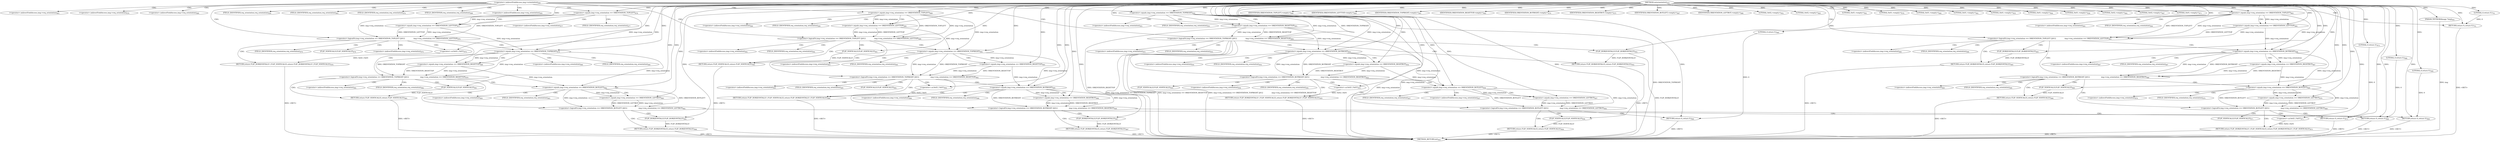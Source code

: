 digraph "setorientation" {  
"46939" [label = <(METHOD,setorientation)<SUB>644</SUB>> ]
"47210" [label = <(METHOD_RETURN,int)<SUB>644</SUB>> ]
"46940" [label = <(PARAM,TIFFRGBAImage *img)<SUB>644</SUB>> ]
"46948" [label = <(IDENTIFIER,ORIENTATION_TOPLEFT,&lt;empty&gt;)<SUB>648</SUB>> ]
"46950" [label = <(IDENTIFIER,ORIENTATION_LEFTTOP,&lt;empty&gt;)<SUB>649</SUB>> ]
"47013" [label = <(IDENTIFIER,ORIENTATION_TOPRIGHT,&lt;empty&gt;)<SUB>661</SUB>> ]
"47015" [label = <(IDENTIFIER,ORIENTATION_RIGHTTOP,&lt;empty&gt;)<SUB>662</SUB>> ]
"47078" [label = <(IDENTIFIER,ORIENTATION_BOTRIGHT,&lt;empty&gt;)<SUB>674</SUB>> ]
"47080" [label = <(IDENTIFIER,ORIENTATION_RIGHTBOT,&lt;empty&gt;)<SUB>675</SUB>> ]
"47143" [label = <(IDENTIFIER,ORIENTATION_BOTLEFT,&lt;empty&gt;)<SUB>687</SUB>> ]
"47145" [label = <(IDENTIFIER,ORIENTATION_LEFTBOT,&lt;empty&gt;)<SUB>688</SUB>> ]
"47208" [label = <(RETURN,return 0;,return 0;)<SUB>701</SUB>> ]
"46952" [label = <(&lt;operator&gt;.logicalOr,img-&gt;req_orientation == ORIENTATION_TOPRIGHT ||\012                img-&gt;req_orientation == ORIENTATION_RIGHTTOP)<SUB>650</SUB>> ]
"47017" [label = <(&lt;operator&gt;.logicalOr,img-&gt;req_orientation == ORIENTATION_TOPLEFT ||\012                img-&gt;req_orientation == ORIENTATION_LEFTTOP)<SUB>663</SUB>> ]
"47082" [label = <(&lt;operator&gt;.logicalOr,img-&gt;req_orientation == ORIENTATION_TOPLEFT ||\012                img-&gt;req_orientation == ORIENTATION_LEFTTOP)<SUB>676</SUB>> ]
"47147" [label = <(&lt;operator&gt;.logicalOr,img-&gt;req_orientation == ORIENTATION_TOPLEFT ||\012                img-&gt;req_orientation == ORIENTATION_LEFTTOP)<SUB>689</SUB>> ]
"47209" [label = <(LITERAL,0,return 0;)<SUB>701</SUB>> ]
"46964" [label = <(RETURN,return FLIP_HORIZONTALLY;,return FLIP_HORIZONTALLY;)<SUB>652</SUB>> ]
"47029" [label = <(RETURN,return FLIP_HORIZONTALLY;,return FLIP_HORIZONTALLY;)<SUB>665</SUB>> ]
"47094" [label = <(RETURN,return FLIP_HORIZONTALLY | FLIP_VERTICALLY;,return FLIP_HORIZONTALLY | FLIP_VERTICALLY;)<SUB>678</SUB>> ]
"47159" [label = <(RETURN,return FLIP_VERTICALLY;,return FLIP_VERTICALLY;)<SUB>691</SUB>> ]
"46953" [label = <(&lt;operator&gt;.equals,img-&gt;req_orientation == ORIENTATION_TOPRIGHT)<SUB>650</SUB>> ]
"46958" [label = <(&lt;operator&gt;.equals,img-&gt;req_orientation == ORIENTATION_RIGHTTOP)<SUB>651</SUB>> ]
"46965" [label = <(FLIP_HORIZONTALLY,FLIP_HORIZONTALLY)<SUB>652</SUB>> ]
"47018" [label = <(&lt;operator&gt;.equals,img-&gt;req_orientation == ORIENTATION_TOPLEFT)<SUB>663</SUB>> ]
"47023" [label = <(&lt;operator&gt;.equals,img-&gt;req_orientation == ORIENTATION_LEFTTOP)<SUB>664</SUB>> ]
"47030" [label = <(FLIP_HORIZONTALLY,FLIP_HORIZONTALLY)<SUB>665</SUB>> ]
"47083" [label = <(&lt;operator&gt;.equals,img-&gt;req_orientation == ORIENTATION_TOPLEFT)<SUB>676</SUB>> ]
"47088" [label = <(&lt;operator&gt;.equals,img-&gt;req_orientation == ORIENTATION_LEFTTOP)<SUB>677</SUB>> ]
"47095" [label = <(&lt;operator&gt;.or,0x02 | 0x01)<SUB>678</SUB>> ]
"47148" [label = <(&lt;operator&gt;.equals,img-&gt;req_orientation == ORIENTATION_TOPLEFT)<SUB>689</SUB>> ]
"47153" [label = <(&lt;operator&gt;.equals,img-&gt;req_orientation == ORIENTATION_LEFTTOP)<SUB>690</SUB>> ]
"47160" [label = <(FLIP_VERTICALLY,FLIP_VERTICALLY)<SUB>691</SUB>> ]
"46971" [label = <(&lt;operator&gt;.logicalOr,img-&gt;req_orientation == ORIENTATION_BOTRIGHT ||\012                     img-&gt;req_orientation == ORIENTATION_RIGHTBOT)<SUB>653</SUB>> ]
"47036" [label = <(&lt;operator&gt;.logicalOr,img-&gt;req_orientation == ORIENTATION_BOTRIGHT ||\012                     img-&gt;req_orientation == ORIENTATION_RIGHTBOT)<SUB>666</SUB>> ]
"47103" [label = <(&lt;operator&gt;.logicalOr,img-&gt;req_orientation == ORIENTATION_TOPRIGHT ||\012                     img-&gt;req_orientation == ORIENTATION_RIGHTTOP)<SUB>679</SUB>> ]
"47166" [label = <(&lt;operator&gt;.logicalOr,img-&gt;req_orientation == ORIENTATION_TOPRIGHT ||\012                     img-&gt;req_orientation == ORIENTATION_RIGHTTOP)<SUB>692</SUB>> ]
"46967" [label = <(LITERAL,0x02,&lt;empty&gt;)<SUB>652</SUB>> ]
"46983" [label = <(RETURN,return FLIP_HORIZONTALLY | FLIP_VERTICALLY;,return FLIP_HORIZONTALLY | FLIP_VERTICALLY;)<SUB>655</SUB>> ]
"47032" [label = <(LITERAL,0x02,&lt;empty&gt;)<SUB>665</SUB>> ]
"47048" [label = <(RETURN,return FLIP_VERTICALLY;,return FLIP_VERTICALLY;)<SUB>668</SUB>> ]
"47115" [label = <(RETURN,return FLIP_VERTICALLY;,return FLIP_VERTICALLY;)<SUB>681</SUB>> ]
"47162" [label = <(LITERAL,0x01,&lt;empty&gt;)<SUB>691</SUB>> ]
"47178" [label = <(RETURN,return FLIP_HORIZONTALLY | FLIP_VERTICALLY;,return FLIP_HORIZONTALLY | FLIP_VERTICALLY;)<SUB>694</SUB>> ]
"46972" [label = <(&lt;operator&gt;.equals,img-&gt;req_orientation == ORIENTATION_BOTRIGHT)<SUB>653</SUB>> ]
"46977" [label = <(&lt;operator&gt;.equals,img-&gt;req_orientation == ORIENTATION_RIGHTBOT)<SUB>654</SUB>> ]
"46984" [label = <(&lt;operator&gt;.or,0x02 | 0x01)<SUB>655</SUB>> ]
"47037" [label = <(&lt;operator&gt;.equals,img-&gt;req_orientation == ORIENTATION_BOTRIGHT)<SUB>666</SUB>> ]
"47042" [label = <(&lt;operator&gt;.equals,img-&gt;req_orientation == ORIENTATION_RIGHTBOT)<SUB>667</SUB>> ]
"47049" [label = <(FLIP_VERTICALLY,FLIP_VERTICALLY)<SUB>668</SUB>> ]
"47099" [label = <(LITERAL,0x01,&lt;empty&gt;)<SUB>678</SUB>> ]
"47104" [label = <(&lt;operator&gt;.equals,img-&gt;req_orientation == ORIENTATION_TOPRIGHT)<SUB>679</SUB>> ]
"47109" [label = <(&lt;operator&gt;.equals,img-&gt;req_orientation == ORIENTATION_RIGHTTOP)<SUB>680</SUB>> ]
"47116" [label = <(FLIP_VERTICALLY,FLIP_VERTICALLY)<SUB>681</SUB>> ]
"47167" [label = <(&lt;operator&gt;.equals,img-&gt;req_orientation == ORIENTATION_TOPRIGHT)<SUB>692</SUB>> ]
"47172" [label = <(&lt;operator&gt;.equals,img-&gt;req_orientation == ORIENTATION_RIGHTTOP)<SUB>693</SUB>> ]
"47179" [label = <(&lt;operator&gt;.or,0x02 | 0x01)<SUB>694</SUB>> ]
"46992" [label = <(&lt;operator&gt;.logicalOr,img-&gt;req_orientation == ORIENTATION_BOTLEFT ||\012                     img-&gt;req_orientation == ORIENTATION_LEFTBOT)<SUB>656</SUB>> ]
"47055" [label = <(&lt;operator&gt;.logicalOr,img-&gt;req_orientation == ORIENTATION_BOTLEFT ||\012                     img-&gt;req_orientation == ORIENTATION_LEFTBOT)<SUB>669</SUB>> ]
"47122" [label = <(&lt;operator&gt;.logicalOr,img-&gt;req_orientation == ORIENTATION_BOTLEFT ||\012                     img-&gt;req_orientation == ORIENTATION_LEFTBOT)<SUB>682</SUB>> ]
"47187" [label = <(&lt;operator&gt;.logicalOr,img-&gt;req_orientation == ORIENTATION_BOTRIGHT ||\012                     img-&gt;req_orientation == ORIENTATION_RIGHTBOT)<SUB>695</SUB>> ]
"47004" [label = <(RETURN,return FLIP_VERTICALLY;,return FLIP_VERTICALLY;)<SUB>658</SUB>> ]
"47051" [label = <(LITERAL,0x01,&lt;empty&gt;)<SUB>668</SUB>> ]
"47067" [label = <(RETURN,return FLIP_HORIZONTALLY | FLIP_VERTICALLY;,return FLIP_HORIZONTALLY | FLIP_VERTICALLY;)<SUB>671</SUB>> ]
"47118" [label = <(LITERAL,0x01,&lt;empty&gt;)<SUB>681</SUB>> ]
"47134" [label = <(RETURN,return FLIP_HORIZONTALLY;,return FLIP_HORIZONTALLY;)<SUB>684</SUB>> ]
"47199" [label = <(RETURN,return FLIP_HORIZONTALLY;,return FLIP_HORIZONTALLY;)<SUB>697</SUB>> ]
"46988" [label = <(LITERAL,0x01,&lt;empty&gt;)<SUB>655</SUB>> ]
"46993" [label = <(&lt;operator&gt;.equals,img-&gt;req_orientation == ORIENTATION_BOTLEFT)<SUB>656</SUB>> ]
"46998" [label = <(&lt;operator&gt;.equals,img-&gt;req_orientation == ORIENTATION_LEFTBOT)<SUB>657</SUB>> ]
"47005" [label = <(FLIP_VERTICALLY,FLIP_VERTICALLY)<SUB>658</SUB>> ]
"47010" [label = <(RETURN,return 0;,return 0;)<SUB>660</SUB>> ]
"47056" [label = <(&lt;operator&gt;.equals,img-&gt;req_orientation == ORIENTATION_BOTLEFT)<SUB>669</SUB>> ]
"47061" [label = <(&lt;operator&gt;.equals,img-&gt;req_orientation == ORIENTATION_LEFTBOT)<SUB>670</SUB>> ]
"47068" [label = <(&lt;operator&gt;.or,0x02 | 0x01)<SUB>671</SUB>> ]
"47075" [label = <(RETURN,return 0;,return 0;)<SUB>673</SUB>> ]
"47123" [label = <(&lt;operator&gt;.equals,img-&gt;req_orientation == ORIENTATION_BOTLEFT)<SUB>682</SUB>> ]
"47128" [label = <(&lt;operator&gt;.equals,img-&gt;req_orientation == ORIENTATION_LEFTBOT)<SUB>683</SUB>> ]
"47135" [label = <(FLIP_HORIZONTALLY,FLIP_HORIZONTALLY)<SUB>684</SUB>> ]
"47140" [label = <(RETURN,return 0;,return 0;)<SUB>686</SUB>> ]
"47183" [label = <(LITERAL,0x01,&lt;empty&gt;)<SUB>694</SUB>> ]
"47188" [label = <(&lt;operator&gt;.equals,img-&gt;req_orientation == ORIENTATION_BOTRIGHT)<SUB>695</SUB>> ]
"47193" [label = <(&lt;operator&gt;.equals,img-&gt;req_orientation == ORIENTATION_RIGHTBOT)<SUB>696</SUB>> ]
"47200" [label = <(FLIP_HORIZONTALLY,FLIP_HORIZONTALLY)<SUB>697</SUB>> ]
"47205" [label = <(RETURN,return 0;,return 0;)<SUB>699</SUB>> ]
"47011" [label = <(LITERAL,0,return 0;)<SUB>660</SUB>> ]
"47076" [label = <(LITERAL,0,return 0;)<SUB>673</SUB>> ]
"47141" [label = <(LITERAL,0,return 0;)<SUB>686</SUB>> ]
"47206" [label = <(LITERAL,0,return 0;)<SUB>699</SUB>> ]
"47007" [label = <(LITERAL,0x01,&lt;empty&gt;)<SUB>658</SUB>> ]
"47137" [label = <(LITERAL,0x02,&lt;empty&gt;)<SUB>684</SUB>> ]
"47202" [label = <(LITERAL,0x02,&lt;empty&gt;)<SUB>697</SUB>> ]
"47072" [label = <(LITERAL,0x01,&lt;empty&gt;)<SUB>671</SUB>> ]
"46943" [label = <(&lt;operator&gt;.indirectFieldAccess,img-&gt;orientation)<SUB>646</SUB>> ]
"46954" [label = <(&lt;operator&gt;.indirectFieldAccess,img-&gt;req_orientation)<SUB>650</SUB>> ]
"46959" [label = <(&lt;operator&gt;.indirectFieldAccess,img-&gt;req_orientation)<SUB>651</SUB>> ]
"47019" [label = <(&lt;operator&gt;.indirectFieldAccess,img-&gt;req_orientation)<SUB>663</SUB>> ]
"47024" [label = <(&lt;operator&gt;.indirectFieldAccess,img-&gt;req_orientation)<SUB>664</SUB>> ]
"47084" [label = <(&lt;operator&gt;.indirectFieldAccess,img-&gt;req_orientation)<SUB>676</SUB>> ]
"47089" [label = <(&lt;operator&gt;.indirectFieldAccess,img-&gt;req_orientation)<SUB>677</SUB>> ]
"47149" [label = <(&lt;operator&gt;.indirectFieldAccess,img-&gt;req_orientation)<SUB>689</SUB>> ]
"47154" [label = <(&lt;operator&gt;.indirectFieldAccess,img-&gt;req_orientation)<SUB>690</SUB>> ]
"46956" [label = <(FIELD_IDENTIFIER,req_orientation,req_orientation)<SUB>650</SUB>> ]
"46961" [label = <(FIELD_IDENTIFIER,req_orientation,req_orientation)<SUB>651</SUB>> ]
"47021" [label = <(FIELD_IDENTIFIER,req_orientation,req_orientation)<SUB>663</SUB>> ]
"47026" [label = <(FIELD_IDENTIFIER,req_orientation,req_orientation)<SUB>664</SUB>> ]
"47086" [label = <(FIELD_IDENTIFIER,req_orientation,req_orientation)<SUB>676</SUB>> ]
"47091" [label = <(FIELD_IDENTIFIER,req_orientation,req_orientation)<SUB>677</SUB>> ]
"47097" [label = <(FLIP_VERTICALLY,FLIP_VERTICALLY)<SUB>678</SUB>> ]
"47151" [label = <(FIELD_IDENTIFIER,req_orientation,req_orientation)<SUB>689</SUB>> ]
"47156" [label = <(FIELD_IDENTIFIER,req_orientation,req_orientation)<SUB>690</SUB>> ]
"46973" [label = <(&lt;operator&gt;.indirectFieldAccess,img-&gt;req_orientation)<SUB>653</SUB>> ]
"46978" [label = <(&lt;operator&gt;.indirectFieldAccess,img-&gt;req_orientation)<SUB>654</SUB>> ]
"47038" [label = <(&lt;operator&gt;.indirectFieldAccess,img-&gt;req_orientation)<SUB>666</SUB>> ]
"47043" [label = <(&lt;operator&gt;.indirectFieldAccess,img-&gt;req_orientation)<SUB>667</SUB>> ]
"47105" [label = <(&lt;operator&gt;.indirectFieldAccess,img-&gt;req_orientation)<SUB>679</SUB>> ]
"47110" [label = <(&lt;operator&gt;.indirectFieldAccess,img-&gt;req_orientation)<SUB>680</SUB>> ]
"47168" [label = <(&lt;operator&gt;.indirectFieldAccess,img-&gt;req_orientation)<SUB>692</SUB>> ]
"47173" [label = <(&lt;operator&gt;.indirectFieldAccess,img-&gt;req_orientation)<SUB>693</SUB>> ]
"46975" [label = <(FIELD_IDENTIFIER,req_orientation,req_orientation)<SUB>653</SUB>> ]
"46980" [label = <(FIELD_IDENTIFIER,req_orientation,req_orientation)<SUB>654</SUB>> ]
"46986" [label = <(FLIP_VERTICALLY,FLIP_VERTICALLY)<SUB>655</SUB>> ]
"47040" [label = <(FIELD_IDENTIFIER,req_orientation,req_orientation)<SUB>666</SUB>> ]
"47045" [label = <(FIELD_IDENTIFIER,req_orientation,req_orientation)<SUB>667</SUB>> ]
"47107" [label = <(FIELD_IDENTIFIER,req_orientation,req_orientation)<SUB>679</SUB>> ]
"47112" [label = <(FIELD_IDENTIFIER,req_orientation,req_orientation)<SUB>680</SUB>> ]
"47170" [label = <(FIELD_IDENTIFIER,req_orientation,req_orientation)<SUB>692</SUB>> ]
"47175" [label = <(FIELD_IDENTIFIER,req_orientation,req_orientation)<SUB>693</SUB>> ]
"47181" [label = <(FLIP_VERTICALLY,FLIP_VERTICALLY)<SUB>694</SUB>> ]
"46994" [label = <(&lt;operator&gt;.indirectFieldAccess,img-&gt;req_orientation)<SUB>656</SUB>> ]
"46999" [label = <(&lt;operator&gt;.indirectFieldAccess,img-&gt;req_orientation)<SUB>657</SUB>> ]
"47057" [label = <(&lt;operator&gt;.indirectFieldAccess,img-&gt;req_orientation)<SUB>669</SUB>> ]
"47062" [label = <(&lt;operator&gt;.indirectFieldAccess,img-&gt;req_orientation)<SUB>670</SUB>> ]
"47124" [label = <(&lt;operator&gt;.indirectFieldAccess,img-&gt;req_orientation)<SUB>682</SUB>> ]
"47129" [label = <(&lt;operator&gt;.indirectFieldAccess,img-&gt;req_orientation)<SUB>683</SUB>> ]
"47189" [label = <(&lt;operator&gt;.indirectFieldAccess,img-&gt;req_orientation)<SUB>695</SUB>> ]
"47194" [label = <(&lt;operator&gt;.indirectFieldAccess,img-&gt;req_orientation)<SUB>696</SUB>> ]
"46996" [label = <(FIELD_IDENTIFIER,req_orientation,req_orientation)<SUB>656</SUB>> ]
"47001" [label = <(FIELD_IDENTIFIER,req_orientation,req_orientation)<SUB>657</SUB>> ]
"47059" [label = <(FIELD_IDENTIFIER,req_orientation,req_orientation)<SUB>669</SUB>> ]
"47064" [label = <(FIELD_IDENTIFIER,req_orientation,req_orientation)<SUB>670</SUB>> ]
"47070" [label = <(FLIP_VERTICALLY,FLIP_VERTICALLY)<SUB>671</SUB>> ]
"47126" [label = <(FIELD_IDENTIFIER,req_orientation,req_orientation)<SUB>682</SUB>> ]
"47131" [label = <(FIELD_IDENTIFIER,req_orientation,req_orientation)<SUB>683</SUB>> ]
"47191" [label = <(FIELD_IDENTIFIER,req_orientation,req_orientation)<SUB>695</SUB>> ]
"47196" [label = <(FIELD_IDENTIFIER,req_orientation,req_orientation)<SUB>696</SUB>> ]
  "46964" -> "47210"  [ label = "DDG: &lt;RET&gt;"] 
  "47199" -> "47210"  [ label = "DDG: &lt;RET&gt;"] 
  "47004" -> "47210"  [ label = "DDG: &lt;RET&gt;"] 
  "47048" -> "47210"  [ label = "DDG: &lt;RET&gt;"] 
  "46983" -> "47210"  [ label = "DDG: &lt;RET&gt;"] 
  "47075" -> "47210"  [ label = "DDG: &lt;RET&gt;"] 
  "47140" -> "47210"  [ label = "DDG: &lt;RET&gt;"] 
  "47115" -> "47210"  [ label = "DDG: &lt;RET&gt;"] 
  "47159" -> "47210"  [ label = "DDG: &lt;RET&gt;"] 
  "47208" -> "47210"  [ label = "DDG: &lt;RET&gt;"] 
  "47029" -> "47210"  [ label = "DDG: &lt;RET&gt;"] 
  "47205" -> "47210"  [ label = "DDG: &lt;RET&gt;"] 
  "47067" -> "47210"  [ label = "DDG: &lt;RET&gt;"] 
  "47178" -> "47210"  [ label = "DDG: &lt;RET&gt;"] 
  "47134" -> "47210"  [ label = "DDG: &lt;RET&gt;"] 
  "47094" -> "47210"  [ label = "DDG: &lt;RET&gt;"] 
  "47010" -> "47210"  [ label = "DDG: &lt;RET&gt;"] 
  "46940" -> "47210"  [ label = "DDG: img"] 
  "46953" -> "47210"  [ label = "DDG: img-&gt;req_orientation"] 
  "46953" -> "47210"  [ label = "DDG: ORIENTATION_TOPRIGHT"] 
  "46952" -> "47210"  [ label = "DDG: img-&gt;req_orientation == ORIENTATION_TOPRIGHT"] 
  "46958" -> "47210"  [ label = "DDG: img-&gt;req_orientation"] 
  "46958" -> "47210"  [ label = "DDG: ORIENTATION_RIGHTTOP"] 
  "46952" -> "47210"  [ label = "DDG: img-&gt;req_orientation == ORIENTATION_RIGHTTOP"] 
  "46952" -> "47210"  [ label = "DDG: img-&gt;req_orientation == ORIENTATION_TOPRIGHT ||\012                img-&gt;req_orientation == ORIENTATION_RIGHTTOP"] 
  "46965" -> "47210"  [ label = "DDG: FLIP_HORIZONTALLY"] 
  "46939" -> "46940"  [ label = "DDG: "] 
  "46939" -> "46948"  [ label = "DDG: "] 
  "46939" -> "46950"  [ label = "DDG: "] 
  "46939" -> "47013"  [ label = "DDG: "] 
  "46939" -> "47015"  [ label = "DDG: "] 
  "46939" -> "47078"  [ label = "DDG: "] 
  "46939" -> "47080"  [ label = "DDG: "] 
  "46939" -> "47143"  [ label = "DDG: "] 
  "46939" -> "47145"  [ label = "DDG: "] 
  "47209" -> "47208"  [ label = "DDG: 0"] 
  "46939" -> "47208"  [ label = "DDG: "] 
  "46939" -> "47209"  [ label = "DDG: "] 
  "46953" -> "46952"  [ label = "DDG: img-&gt;req_orientation"] 
  "46953" -> "46952"  [ label = "DDG: ORIENTATION_TOPRIGHT"] 
  "46958" -> "46952"  [ label = "DDG: img-&gt;req_orientation"] 
  "46958" -> "46952"  [ label = "DDG: ORIENTATION_RIGHTTOP"] 
  "46965" -> "46964"  [ label = "DDG: FLIP_HORIZONTALLY"] 
  "47018" -> "47017"  [ label = "DDG: img-&gt;req_orientation"] 
  "47018" -> "47017"  [ label = "DDG: ORIENTATION_TOPLEFT"] 
  "47023" -> "47017"  [ label = "DDG: img-&gt;req_orientation"] 
  "47023" -> "47017"  [ label = "DDG: ORIENTATION_LEFTTOP"] 
  "47030" -> "47029"  [ label = "DDG: FLIP_HORIZONTALLY"] 
  "47083" -> "47082"  [ label = "DDG: img-&gt;req_orientation"] 
  "47083" -> "47082"  [ label = "DDG: ORIENTATION_TOPLEFT"] 
  "47088" -> "47082"  [ label = "DDG: img-&gt;req_orientation"] 
  "47088" -> "47082"  [ label = "DDG: ORIENTATION_LEFTTOP"] 
  "47095" -> "47094"  [ label = "DDG: 0x02 | 0x01"] 
  "47148" -> "47147"  [ label = "DDG: img-&gt;req_orientation"] 
  "47148" -> "47147"  [ label = "DDG: ORIENTATION_TOPLEFT"] 
  "47153" -> "47147"  [ label = "DDG: img-&gt;req_orientation"] 
  "47153" -> "47147"  [ label = "DDG: ORIENTATION_LEFTTOP"] 
  "47160" -> "47159"  [ label = "DDG: FLIP_VERTICALLY"] 
  "46939" -> "46953"  [ label = "DDG: "] 
  "46953" -> "46958"  [ label = "DDG: img-&gt;req_orientation"] 
  "46939" -> "46958"  [ label = "DDG: "] 
  "46939" -> "46965"  [ label = "DDG: "] 
  "46939" -> "47018"  [ label = "DDG: "] 
  "47018" -> "47023"  [ label = "DDG: img-&gt;req_orientation"] 
  "46939" -> "47023"  [ label = "DDG: "] 
  "46939" -> "47030"  [ label = "DDG: "] 
  "46939" -> "47083"  [ label = "DDG: "] 
  "47083" -> "47088"  [ label = "DDG: img-&gt;req_orientation"] 
  "46939" -> "47088"  [ label = "DDG: "] 
  "46939" -> "47148"  [ label = "DDG: "] 
  "47148" -> "47153"  [ label = "DDG: img-&gt;req_orientation"] 
  "46939" -> "47153"  [ label = "DDG: "] 
  "46939" -> "47160"  [ label = "DDG: "] 
  "46939" -> "47095"  [ label = "DDG: "] 
  "46939" -> "46967"  [ label = "DDG: "] 
  "46972" -> "46971"  [ label = "DDG: img-&gt;req_orientation"] 
  "46972" -> "46971"  [ label = "DDG: ORIENTATION_BOTRIGHT"] 
  "46977" -> "46971"  [ label = "DDG: img-&gt;req_orientation"] 
  "46977" -> "46971"  [ label = "DDG: ORIENTATION_RIGHTBOT"] 
  "46984" -> "46983"  [ label = "DDG: 0x02 | 0x01"] 
  "46939" -> "47032"  [ label = "DDG: "] 
  "47037" -> "47036"  [ label = "DDG: img-&gt;req_orientation"] 
  "47037" -> "47036"  [ label = "DDG: ORIENTATION_BOTRIGHT"] 
  "47042" -> "47036"  [ label = "DDG: img-&gt;req_orientation"] 
  "47042" -> "47036"  [ label = "DDG: ORIENTATION_RIGHTBOT"] 
  "47049" -> "47048"  [ label = "DDG: FLIP_VERTICALLY"] 
  "47104" -> "47103"  [ label = "DDG: img-&gt;req_orientation"] 
  "47104" -> "47103"  [ label = "DDG: ORIENTATION_TOPRIGHT"] 
  "47109" -> "47103"  [ label = "DDG: img-&gt;req_orientation"] 
  "47109" -> "47103"  [ label = "DDG: ORIENTATION_RIGHTTOP"] 
  "47116" -> "47115"  [ label = "DDG: FLIP_VERTICALLY"] 
  "46939" -> "47162"  [ label = "DDG: "] 
  "47167" -> "47166"  [ label = "DDG: img-&gt;req_orientation"] 
  "47167" -> "47166"  [ label = "DDG: ORIENTATION_TOPRIGHT"] 
  "47172" -> "47166"  [ label = "DDG: img-&gt;req_orientation"] 
  "47172" -> "47166"  [ label = "DDG: ORIENTATION_RIGHTTOP"] 
  "47179" -> "47178"  [ label = "DDG: 0x02 | 0x01"] 
  "46953" -> "46972"  [ label = "DDG: img-&gt;req_orientation"] 
  "46958" -> "46972"  [ label = "DDG: img-&gt;req_orientation"] 
  "46939" -> "46972"  [ label = "DDG: "] 
  "46972" -> "46977"  [ label = "DDG: img-&gt;req_orientation"] 
  "46939" -> "46977"  [ label = "DDG: "] 
  "47018" -> "47037"  [ label = "DDG: img-&gt;req_orientation"] 
  "47023" -> "47037"  [ label = "DDG: img-&gt;req_orientation"] 
  "46939" -> "47037"  [ label = "DDG: "] 
  "47037" -> "47042"  [ label = "DDG: img-&gt;req_orientation"] 
  "46939" -> "47042"  [ label = "DDG: "] 
  "46939" -> "47049"  [ label = "DDG: "] 
  "46939" -> "47099"  [ label = "DDG: "] 
  "47083" -> "47104"  [ label = "DDG: img-&gt;req_orientation"] 
  "47088" -> "47104"  [ label = "DDG: img-&gt;req_orientation"] 
  "46939" -> "47104"  [ label = "DDG: "] 
  "47104" -> "47109"  [ label = "DDG: img-&gt;req_orientation"] 
  "46939" -> "47109"  [ label = "DDG: "] 
  "46939" -> "47116"  [ label = "DDG: "] 
  "47148" -> "47167"  [ label = "DDG: img-&gt;req_orientation"] 
  "47153" -> "47167"  [ label = "DDG: img-&gt;req_orientation"] 
  "46939" -> "47167"  [ label = "DDG: "] 
  "47167" -> "47172"  [ label = "DDG: img-&gt;req_orientation"] 
  "46939" -> "47172"  [ label = "DDG: "] 
  "46939" -> "46984"  [ label = "DDG: "] 
  "46939" -> "47179"  [ label = "DDG: "] 
  "46993" -> "46992"  [ label = "DDG: img-&gt;req_orientation"] 
  "46993" -> "46992"  [ label = "DDG: ORIENTATION_BOTLEFT"] 
  "46998" -> "46992"  [ label = "DDG: img-&gt;req_orientation"] 
  "46998" -> "46992"  [ label = "DDG: ORIENTATION_LEFTBOT"] 
  "47005" -> "47004"  [ label = "DDG: FLIP_VERTICALLY"] 
  "46939" -> "47051"  [ label = "DDG: "] 
  "47056" -> "47055"  [ label = "DDG: img-&gt;req_orientation"] 
  "47056" -> "47055"  [ label = "DDG: ORIENTATION_BOTLEFT"] 
  "47061" -> "47055"  [ label = "DDG: img-&gt;req_orientation"] 
  "47061" -> "47055"  [ label = "DDG: ORIENTATION_LEFTBOT"] 
  "47068" -> "47067"  [ label = "DDG: 0x02 | 0x01"] 
  "46939" -> "47118"  [ label = "DDG: "] 
  "47123" -> "47122"  [ label = "DDG: img-&gt;req_orientation"] 
  "47123" -> "47122"  [ label = "DDG: ORIENTATION_BOTLEFT"] 
  "47128" -> "47122"  [ label = "DDG: img-&gt;req_orientation"] 
  "47128" -> "47122"  [ label = "DDG: ORIENTATION_LEFTBOT"] 
  "47135" -> "47134"  [ label = "DDG: FLIP_HORIZONTALLY"] 
  "47188" -> "47187"  [ label = "DDG: img-&gt;req_orientation"] 
  "47188" -> "47187"  [ label = "DDG: ORIENTATION_BOTRIGHT"] 
  "47193" -> "47187"  [ label = "DDG: img-&gt;req_orientation"] 
  "47193" -> "47187"  [ label = "DDG: ORIENTATION_RIGHTBOT"] 
  "47200" -> "47199"  [ label = "DDG: FLIP_HORIZONTALLY"] 
  "46939" -> "46988"  [ label = "DDG: "] 
  "46972" -> "46993"  [ label = "DDG: img-&gt;req_orientation"] 
  "46977" -> "46993"  [ label = "DDG: img-&gt;req_orientation"] 
  "46939" -> "46993"  [ label = "DDG: "] 
  "46993" -> "46998"  [ label = "DDG: img-&gt;req_orientation"] 
  "46939" -> "46998"  [ label = "DDG: "] 
  "46939" -> "47005"  [ label = "DDG: "] 
  "47011" -> "47010"  [ label = "DDG: 0"] 
  "46939" -> "47010"  [ label = "DDG: "] 
  "47037" -> "47056"  [ label = "DDG: img-&gt;req_orientation"] 
  "47042" -> "47056"  [ label = "DDG: img-&gt;req_orientation"] 
  "46939" -> "47056"  [ label = "DDG: "] 
  "47056" -> "47061"  [ label = "DDG: img-&gt;req_orientation"] 
  "46939" -> "47061"  [ label = "DDG: "] 
  "47076" -> "47075"  [ label = "DDG: 0"] 
  "46939" -> "47075"  [ label = "DDG: "] 
  "47104" -> "47123"  [ label = "DDG: img-&gt;req_orientation"] 
  "47109" -> "47123"  [ label = "DDG: img-&gt;req_orientation"] 
  "46939" -> "47123"  [ label = "DDG: "] 
  "47123" -> "47128"  [ label = "DDG: img-&gt;req_orientation"] 
  "46939" -> "47128"  [ label = "DDG: "] 
  "46939" -> "47135"  [ label = "DDG: "] 
  "47141" -> "47140"  [ label = "DDG: 0"] 
  "46939" -> "47140"  [ label = "DDG: "] 
  "46939" -> "47183"  [ label = "DDG: "] 
  "47167" -> "47188"  [ label = "DDG: img-&gt;req_orientation"] 
  "47172" -> "47188"  [ label = "DDG: img-&gt;req_orientation"] 
  "46939" -> "47188"  [ label = "DDG: "] 
  "47188" -> "47193"  [ label = "DDG: img-&gt;req_orientation"] 
  "46939" -> "47193"  [ label = "DDG: "] 
  "46939" -> "47200"  [ label = "DDG: "] 
  "47206" -> "47205"  [ label = "DDG: 0"] 
  "46939" -> "47205"  [ label = "DDG: "] 
  "46939" -> "47011"  [ label = "DDG: "] 
  "46939" -> "47068"  [ label = "DDG: "] 
  "46939" -> "47076"  [ label = "DDG: "] 
  "46939" -> "47141"  [ label = "DDG: "] 
  "46939" -> "47206"  [ label = "DDG: "] 
  "46939" -> "47007"  [ label = "DDG: "] 
  "46939" -> "47137"  [ label = "DDG: "] 
  "46939" -> "47202"  [ label = "DDG: "] 
  "46939" -> "47072"  [ label = "DDG: "] 
  "46943" -> "46956"  [ label = "CDG: "] 
  "46943" -> "46952"  [ label = "CDG: "] 
  "46943" -> "47208"  [ label = "CDG: "] 
  "46943" -> "47084"  [ label = "CDG: "] 
  "46943" -> "47021"  [ label = "CDG: "] 
  "46943" -> "47151"  [ label = "CDG: "] 
  "46943" -> "47082"  [ label = "CDG: "] 
  "46943" -> "47149"  [ label = "CDG: "] 
  "46943" -> "47083"  [ label = "CDG: "] 
  "46943" -> "46953"  [ label = "CDG: "] 
  "46943" -> "47017"  [ label = "CDG: "] 
  "46943" -> "47086"  [ label = "CDG: "] 
  "46943" -> "47148"  [ label = "CDG: "] 
  "46943" -> "46954"  [ label = "CDG: "] 
  "46943" -> "47018"  [ label = "CDG: "] 
  "46943" -> "47147"  [ label = "CDG: "] 
  "46943" -> "47019"  [ label = "CDG: "] 
  "46952" -> "46972"  [ label = "CDG: "] 
  "46952" -> "46964"  [ label = "CDG: "] 
  "46952" -> "46965"  [ label = "CDG: "] 
  "46952" -> "46971"  [ label = "CDG: "] 
  "46952" -> "46973"  [ label = "CDG: "] 
  "46952" -> "46975"  [ label = "CDG: "] 
  "47017" -> "47040"  [ label = "CDG: "] 
  "47017" -> "47036"  [ label = "CDG: "] 
  "47017" -> "47029"  [ label = "CDG: "] 
  "47017" -> "47038"  [ label = "CDG: "] 
  "47017" -> "47030"  [ label = "CDG: "] 
  "47017" -> "47037"  [ label = "CDG: "] 
  "47082" -> "47097"  [ label = "CDG: "] 
  "47082" -> "47107"  [ label = "CDG: "] 
  "47082" -> "47103"  [ label = "CDG: "] 
  "47082" -> "47104"  [ label = "CDG: "] 
  "47082" -> "47095"  [ label = "CDG: "] 
  "47082" -> "47094"  [ label = "CDG: "] 
  "47082" -> "47105"  [ label = "CDG: "] 
  "47147" -> "47160"  [ label = "CDG: "] 
  "47147" -> "47166"  [ label = "CDG: "] 
  "47147" -> "47170"  [ label = "CDG: "] 
  "47147" -> "47159"  [ label = "CDG: "] 
  "47147" -> "47167"  [ label = "CDG: "] 
  "47147" -> "47168"  [ label = "CDG: "] 
  "46953" -> "46961"  [ label = "CDG: "] 
  "46953" -> "46959"  [ label = "CDG: "] 
  "46953" -> "46958"  [ label = "CDG: "] 
  "47018" -> "47024"  [ label = "CDG: "] 
  "47018" -> "47026"  [ label = "CDG: "] 
  "47018" -> "47023"  [ label = "CDG: "] 
  "47083" -> "47088"  [ label = "CDG: "] 
  "47083" -> "47089"  [ label = "CDG: "] 
  "47083" -> "47091"  [ label = "CDG: "] 
  "47148" -> "47156"  [ label = "CDG: "] 
  "47148" -> "47154"  [ label = "CDG: "] 
  "47148" -> "47153"  [ label = "CDG: "] 
  "46971" -> "46983"  [ label = "CDG: "] 
  "46971" -> "46992"  [ label = "CDG: "] 
  "46971" -> "46994"  [ label = "CDG: "] 
  "46971" -> "46984"  [ label = "CDG: "] 
  "46971" -> "46993"  [ label = "CDG: "] 
  "46971" -> "46986"  [ label = "CDG: "] 
  "46971" -> "46996"  [ label = "CDG: "] 
  "47036" -> "47057"  [ label = "CDG: "] 
  "47036" -> "47059"  [ label = "CDG: "] 
  "47036" -> "47049"  [ label = "CDG: "] 
  "47036" -> "47048"  [ label = "CDG: "] 
  "47036" -> "47056"  [ label = "CDG: "] 
  "47036" -> "47055"  [ label = "CDG: "] 
  "47103" -> "47116"  [ label = "CDG: "] 
  "47103" -> "47122"  [ label = "CDG: "] 
  "47103" -> "47126"  [ label = "CDG: "] 
  "47103" -> "47123"  [ label = "CDG: "] 
  "47103" -> "47115"  [ label = "CDG: "] 
  "47103" -> "47124"  [ label = "CDG: "] 
  "47166" -> "47191"  [ label = "CDG: "] 
  "47166" -> "47189"  [ label = "CDG: "] 
  "47166" -> "47181"  [ label = "CDG: "] 
  "47166" -> "47187"  [ label = "CDG: "] 
  "47166" -> "47179"  [ label = "CDG: "] 
  "47166" -> "47178"  [ label = "CDG: "] 
  "47166" -> "47188"  [ label = "CDG: "] 
  "46972" -> "46977"  [ label = "CDG: "] 
  "46972" -> "46978"  [ label = "CDG: "] 
  "46972" -> "46980"  [ label = "CDG: "] 
  "47037" -> "47042"  [ label = "CDG: "] 
  "47037" -> "47045"  [ label = "CDG: "] 
  "47037" -> "47043"  [ label = "CDG: "] 
  "47104" -> "47110"  [ label = "CDG: "] 
  "47104" -> "47112"  [ label = "CDG: "] 
  "47104" -> "47109"  [ label = "CDG: "] 
  "47167" -> "47172"  [ label = "CDG: "] 
  "47167" -> "47175"  [ label = "CDG: "] 
  "47167" -> "47173"  [ label = "CDG: "] 
  "46992" -> "47010"  [ label = "CDG: "] 
  "46992" -> "47005"  [ label = "CDG: "] 
  "46992" -> "47004"  [ label = "CDG: "] 
  "47055" -> "47070"  [ label = "CDG: "] 
  "47055" -> "47067"  [ label = "CDG: "] 
  "47055" -> "47075"  [ label = "CDG: "] 
  "47055" -> "47068"  [ label = "CDG: "] 
  "47122" -> "47135"  [ label = "CDG: "] 
  "47122" -> "47140"  [ label = "CDG: "] 
  "47122" -> "47134"  [ label = "CDG: "] 
  "47187" -> "47205"  [ label = "CDG: "] 
  "47187" -> "47200"  [ label = "CDG: "] 
  "47187" -> "47199"  [ label = "CDG: "] 
  "46993" -> "47001"  [ label = "CDG: "] 
  "46993" -> "46998"  [ label = "CDG: "] 
  "46993" -> "46999"  [ label = "CDG: "] 
  "47056" -> "47062"  [ label = "CDG: "] 
  "47056" -> "47061"  [ label = "CDG: "] 
  "47056" -> "47064"  [ label = "CDG: "] 
  "47123" -> "47129"  [ label = "CDG: "] 
  "47123" -> "47128"  [ label = "CDG: "] 
  "47123" -> "47131"  [ label = "CDG: "] 
  "47188" -> "47194"  [ label = "CDG: "] 
  "47188" -> "47196"  [ label = "CDG: "] 
  "47188" -> "47193"  [ label = "CDG: "] 
}
